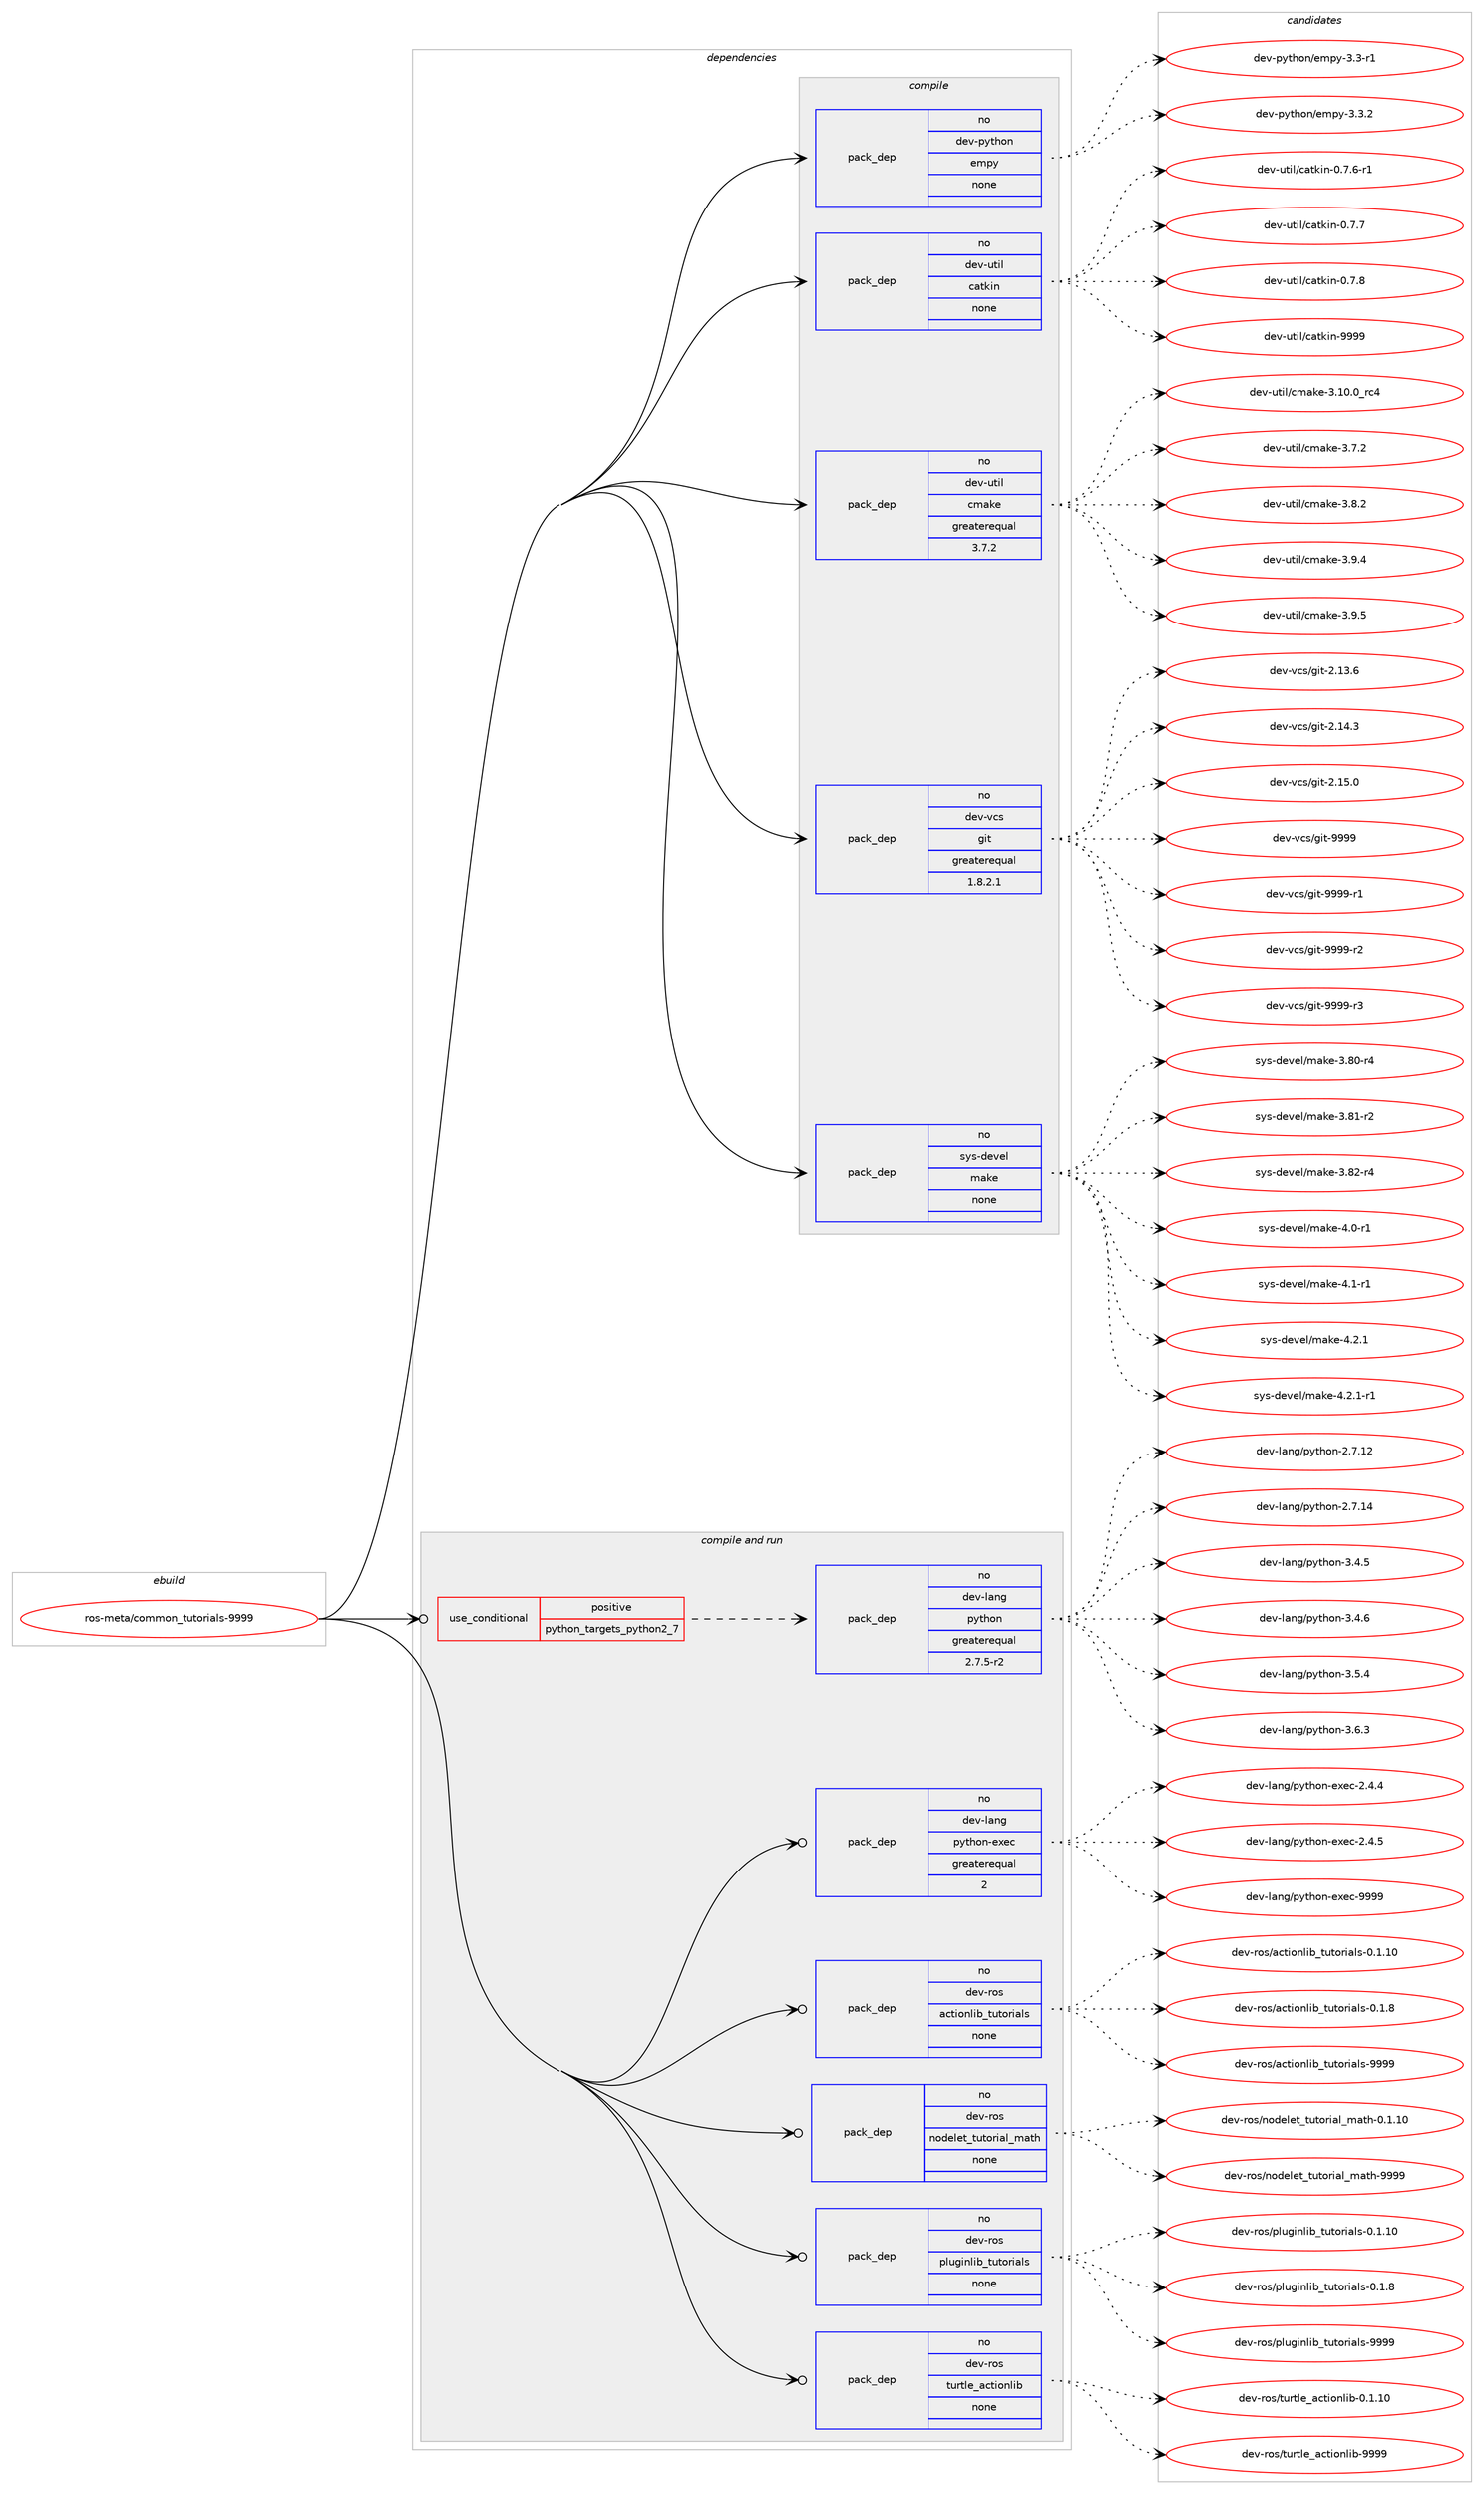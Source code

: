 digraph prolog {

# *************
# Graph options
# *************

newrank=true;
concentrate=true;
compound=true;
graph [rankdir=LR,fontname=Helvetica,fontsize=10,ranksep=1.5];#, ranksep=2.5, nodesep=0.2];
edge  [arrowhead=vee];
node  [fontname=Helvetica,fontsize=10];

# **********
# The ebuild
# **********

subgraph cluster_leftcol {
color=gray;
rank=same;
label=<<i>ebuild</i>>;
id [label="ros-meta/common_tutorials-9999", color=red, width=4, href="../ros-meta/common_tutorials-9999.svg"];
}

# ****************
# The dependencies
# ****************

subgraph cluster_midcol {
color=gray;
label=<<i>dependencies</i>>;
subgraph cluster_compile {
fillcolor="#eeeeee";
style=filled;
label=<<i>compile</i>>;
subgraph pack324437 {
dependency441015 [label=<<TABLE BORDER="0" CELLBORDER="1" CELLSPACING="0" CELLPADDING="4" WIDTH="220"><TR><TD ROWSPAN="6" CELLPADDING="30">pack_dep</TD></TR><TR><TD WIDTH="110">no</TD></TR><TR><TD>dev-python</TD></TR><TR><TD>empy</TD></TR><TR><TD>none</TD></TR><TR><TD></TD></TR></TABLE>>, shape=none, color=blue];
}
id:e -> dependency441015:w [weight=20,style="solid",arrowhead="vee"];
subgraph pack324438 {
dependency441016 [label=<<TABLE BORDER="0" CELLBORDER="1" CELLSPACING="0" CELLPADDING="4" WIDTH="220"><TR><TD ROWSPAN="6" CELLPADDING="30">pack_dep</TD></TR><TR><TD WIDTH="110">no</TD></TR><TR><TD>dev-util</TD></TR><TR><TD>catkin</TD></TR><TR><TD>none</TD></TR><TR><TD></TD></TR></TABLE>>, shape=none, color=blue];
}
id:e -> dependency441016:w [weight=20,style="solid",arrowhead="vee"];
subgraph pack324439 {
dependency441017 [label=<<TABLE BORDER="0" CELLBORDER="1" CELLSPACING="0" CELLPADDING="4" WIDTH="220"><TR><TD ROWSPAN="6" CELLPADDING="30">pack_dep</TD></TR><TR><TD WIDTH="110">no</TD></TR><TR><TD>dev-util</TD></TR><TR><TD>cmake</TD></TR><TR><TD>greaterequal</TD></TR><TR><TD>3.7.2</TD></TR></TABLE>>, shape=none, color=blue];
}
id:e -> dependency441017:w [weight=20,style="solid",arrowhead="vee"];
subgraph pack324440 {
dependency441018 [label=<<TABLE BORDER="0" CELLBORDER="1" CELLSPACING="0" CELLPADDING="4" WIDTH="220"><TR><TD ROWSPAN="6" CELLPADDING="30">pack_dep</TD></TR><TR><TD WIDTH="110">no</TD></TR><TR><TD>dev-vcs</TD></TR><TR><TD>git</TD></TR><TR><TD>greaterequal</TD></TR><TR><TD>1.8.2.1</TD></TR></TABLE>>, shape=none, color=blue];
}
id:e -> dependency441018:w [weight=20,style="solid",arrowhead="vee"];
subgraph pack324441 {
dependency441019 [label=<<TABLE BORDER="0" CELLBORDER="1" CELLSPACING="0" CELLPADDING="4" WIDTH="220"><TR><TD ROWSPAN="6" CELLPADDING="30">pack_dep</TD></TR><TR><TD WIDTH="110">no</TD></TR><TR><TD>sys-devel</TD></TR><TR><TD>make</TD></TR><TR><TD>none</TD></TR><TR><TD></TD></TR></TABLE>>, shape=none, color=blue];
}
id:e -> dependency441019:w [weight=20,style="solid",arrowhead="vee"];
}
subgraph cluster_compileandrun {
fillcolor="#eeeeee";
style=filled;
label=<<i>compile and run</i>>;
subgraph cond108929 {
dependency441020 [label=<<TABLE BORDER="0" CELLBORDER="1" CELLSPACING="0" CELLPADDING="4"><TR><TD ROWSPAN="3" CELLPADDING="10">use_conditional</TD></TR><TR><TD>positive</TD></TR><TR><TD>python_targets_python2_7</TD></TR></TABLE>>, shape=none, color=red];
subgraph pack324442 {
dependency441021 [label=<<TABLE BORDER="0" CELLBORDER="1" CELLSPACING="0" CELLPADDING="4" WIDTH="220"><TR><TD ROWSPAN="6" CELLPADDING="30">pack_dep</TD></TR><TR><TD WIDTH="110">no</TD></TR><TR><TD>dev-lang</TD></TR><TR><TD>python</TD></TR><TR><TD>greaterequal</TD></TR><TR><TD>2.7.5-r2</TD></TR></TABLE>>, shape=none, color=blue];
}
dependency441020:e -> dependency441021:w [weight=20,style="dashed",arrowhead="vee"];
}
id:e -> dependency441020:w [weight=20,style="solid",arrowhead="odotvee"];
subgraph pack324443 {
dependency441022 [label=<<TABLE BORDER="0" CELLBORDER="1" CELLSPACING="0" CELLPADDING="4" WIDTH="220"><TR><TD ROWSPAN="6" CELLPADDING="30">pack_dep</TD></TR><TR><TD WIDTH="110">no</TD></TR><TR><TD>dev-lang</TD></TR><TR><TD>python-exec</TD></TR><TR><TD>greaterequal</TD></TR><TR><TD>2</TD></TR></TABLE>>, shape=none, color=blue];
}
id:e -> dependency441022:w [weight=20,style="solid",arrowhead="odotvee"];
subgraph pack324444 {
dependency441023 [label=<<TABLE BORDER="0" CELLBORDER="1" CELLSPACING="0" CELLPADDING="4" WIDTH="220"><TR><TD ROWSPAN="6" CELLPADDING="30">pack_dep</TD></TR><TR><TD WIDTH="110">no</TD></TR><TR><TD>dev-ros</TD></TR><TR><TD>actionlib_tutorials</TD></TR><TR><TD>none</TD></TR><TR><TD></TD></TR></TABLE>>, shape=none, color=blue];
}
id:e -> dependency441023:w [weight=20,style="solid",arrowhead="odotvee"];
subgraph pack324445 {
dependency441024 [label=<<TABLE BORDER="0" CELLBORDER="1" CELLSPACING="0" CELLPADDING="4" WIDTH="220"><TR><TD ROWSPAN="6" CELLPADDING="30">pack_dep</TD></TR><TR><TD WIDTH="110">no</TD></TR><TR><TD>dev-ros</TD></TR><TR><TD>nodelet_tutorial_math</TD></TR><TR><TD>none</TD></TR><TR><TD></TD></TR></TABLE>>, shape=none, color=blue];
}
id:e -> dependency441024:w [weight=20,style="solid",arrowhead="odotvee"];
subgraph pack324446 {
dependency441025 [label=<<TABLE BORDER="0" CELLBORDER="1" CELLSPACING="0" CELLPADDING="4" WIDTH="220"><TR><TD ROWSPAN="6" CELLPADDING="30">pack_dep</TD></TR><TR><TD WIDTH="110">no</TD></TR><TR><TD>dev-ros</TD></TR><TR><TD>pluginlib_tutorials</TD></TR><TR><TD>none</TD></TR><TR><TD></TD></TR></TABLE>>, shape=none, color=blue];
}
id:e -> dependency441025:w [weight=20,style="solid",arrowhead="odotvee"];
subgraph pack324447 {
dependency441026 [label=<<TABLE BORDER="0" CELLBORDER="1" CELLSPACING="0" CELLPADDING="4" WIDTH="220"><TR><TD ROWSPAN="6" CELLPADDING="30">pack_dep</TD></TR><TR><TD WIDTH="110">no</TD></TR><TR><TD>dev-ros</TD></TR><TR><TD>turtle_actionlib</TD></TR><TR><TD>none</TD></TR><TR><TD></TD></TR></TABLE>>, shape=none, color=blue];
}
id:e -> dependency441026:w [weight=20,style="solid",arrowhead="odotvee"];
}
subgraph cluster_run {
fillcolor="#eeeeee";
style=filled;
label=<<i>run</i>>;
}
}

# **************
# The candidates
# **************

subgraph cluster_choices {
rank=same;
color=gray;
label=<<i>candidates</i>>;

subgraph choice324437 {
color=black;
nodesep=1;
choice1001011184511212111610411111047101109112121455146514511449 [label="dev-python/empy-3.3-r1", color=red, width=4,href="../dev-python/empy-3.3-r1.svg"];
choice1001011184511212111610411111047101109112121455146514650 [label="dev-python/empy-3.3.2", color=red, width=4,href="../dev-python/empy-3.3.2.svg"];
dependency441015:e -> choice1001011184511212111610411111047101109112121455146514511449:w [style=dotted,weight="100"];
dependency441015:e -> choice1001011184511212111610411111047101109112121455146514650:w [style=dotted,weight="100"];
}
subgraph choice324438 {
color=black;
nodesep=1;
choice100101118451171161051084799971161071051104548465546544511449 [label="dev-util/catkin-0.7.6-r1", color=red, width=4,href="../dev-util/catkin-0.7.6-r1.svg"];
choice10010111845117116105108479997116107105110454846554655 [label="dev-util/catkin-0.7.7", color=red, width=4,href="../dev-util/catkin-0.7.7.svg"];
choice10010111845117116105108479997116107105110454846554656 [label="dev-util/catkin-0.7.8", color=red, width=4,href="../dev-util/catkin-0.7.8.svg"];
choice100101118451171161051084799971161071051104557575757 [label="dev-util/catkin-9999", color=red, width=4,href="../dev-util/catkin-9999.svg"];
dependency441016:e -> choice100101118451171161051084799971161071051104548465546544511449:w [style=dotted,weight="100"];
dependency441016:e -> choice10010111845117116105108479997116107105110454846554655:w [style=dotted,weight="100"];
dependency441016:e -> choice10010111845117116105108479997116107105110454846554656:w [style=dotted,weight="100"];
dependency441016:e -> choice100101118451171161051084799971161071051104557575757:w [style=dotted,weight="100"];
}
subgraph choice324439 {
color=black;
nodesep=1;
choice1001011184511711610510847991099710710145514649484648951149952 [label="dev-util/cmake-3.10.0_rc4", color=red, width=4,href="../dev-util/cmake-3.10.0_rc4.svg"];
choice10010111845117116105108479910997107101455146554650 [label="dev-util/cmake-3.7.2", color=red, width=4,href="../dev-util/cmake-3.7.2.svg"];
choice10010111845117116105108479910997107101455146564650 [label="dev-util/cmake-3.8.2", color=red, width=4,href="../dev-util/cmake-3.8.2.svg"];
choice10010111845117116105108479910997107101455146574652 [label="dev-util/cmake-3.9.4", color=red, width=4,href="../dev-util/cmake-3.9.4.svg"];
choice10010111845117116105108479910997107101455146574653 [label="dev-util/cmake-3.9.5", color=red, width=4,href="../dev-util/cmake-3.9.5.svg"];
dependency441017:e -> choice1001011184511711610510847991099710710145514649484648951149952:w [style=dotted,weight="100"];
dependency441017:e -> choice10010111845117116105108479910997107101455146554650:w [style=dotted,weight="100"];
dependency441017:e -> choice10010111845117116105108479910997107101455146564650:w [style=dotted,weight="100"];
dependency441017:e -> choice10010111845117116105108479910997107101455146574652:w [style=dotted,weight="100"];
dependency441017:e -> choice10010111845117116105108479910997107101455146574653:w [style=dotted,weight="100"];
}
subgraph choice324440 {
color=black;
nodesep=1;
choice10010111845118991154710310511645504649514654 [label="dev-vcs/git-2.13.6", color=red, width=4,href="../dev-vcs/git-2.13.6.svg"];
choice10010111845118991154710310511645504649524651 [label="dev-vcs/git-2.14.3", color=red, width=4,href="../dev-vcs/git-2.14.3.svg"];
choice10010111845118991154710310511645504649534648 [label="dev-vcs/git-2.15.0", color=red, width=4,href="../dev-vcs/git-2.15.0.svg"];
choice1001011184511899115471031051164557575757 [label="dev-vcs/git-9999", color=red, width=4,href="../dev-vcs/git-9999.svg"];
choice10010111845118991154710310511645575757574511449 [label="dev-vcs/git-9999-r1", color=red, width=4,href="../dev-vcs/git-9999-r1.svg"];
choice10010111845118991154710310511645575757574511450 [label="dev-vcs/git-9999-r2", color=red, width=4,href="../dev-vcs/git-9999-r2.svg"];
choice10010111845118991154710310511645575757574511451 [label="dev-vcs/git-9999-r3", color=red, width=4,href="../dev-vcs/git-9999-r3.svg"];
dependency441018:e -> choice10010111845118991154710310511645504649514654:w [style=dotted,weight="100"];
dependency441018:e -> choice10010111845118991154710310511645504649524651:w [style=dotted,weight="100"];
dependency441018:e -> choice10010111845118991154710310511645504649534648:w [style=dotted,weight="100"];
dependency441018:e -> choice1001011184511899115471031051164557575757:w [style=dotted,weight="100"];
dependency441018:e -> choice10010111845118991154710310511645575757574511449:w [style=dotted,weight="100"];
dependency441018:e -> choice10010111845118991154710310511645575757574511450:w [style=dotted,weight="100"];
dependency441018:e -> choice10010111845118991154710310511645575757574511451:w [style=dotted,weight="100"];
}
subgraph choice324441 {
color=black;
nodesep=1;
choice11512111545100101118101108471099710710145514656484511452 [label="sys-devel/make-3.80-r4", color=red, width=4,href="../sys-devel/make-3.80-r4.svg"];
choice11512111545100101118101108471099710710145514656494511450 [label="sys-devel/make-3.81-r2", color=red, width=4,href="../sys-devel/make-3.81-r2.svg"];
choice11512111545100101118101108471099710710145514656504511452 [label="sys-devel/make-3.82-r4", color=red, width=4,href="../sys-devel/make-3.82-r4.svg"];
choice115121115451001011181011084710997107101455246484511449 [label="sys-devel/make-4.0-r1", color=red, width=4,href="../sys-devel/make-4.0-r1.svg"];
choice115121115451001011181011084710997107101455246494511449 [label="sys-devel/make-4.1-r1", color=red, width=4,href="../sys-devel/make-4.1-r1.svg"];
choice115121115451001011181011084710997107101455246504649 [label="sys-devel/make-4.2.1", color=red, width=4,href="../sys-devel/make-4.2.1.svg"];
choice1151211154510010111810110847109971071014552465046494511449 [label="sys-devel/make-4.2.1-r1", color=red, width=4,href="../sys-devel/make-4.2.1-r1.svg"];
dependency441019:e -> choice11512111545100101118101108471099710710145514656484511452:w [style=dotted,weight="100"];
dependency441019:e -> choice11512111545100101118101108471099710710145514656494511450:w [style=dotted,weight="100"];
dependency441019:e -> choice11512111545100101118101108471099710710145514656504511452:w [style=dotted,weight="100"];
dependency441019:e -> choice115121115451001011181011084710997107101455246484511449:w [style=dotted,weight="100"];
dependency441019:e -> choice115121115451001011181011084710997107101455246494511449:w [style=dotted,weight="100"];
dependency441019:e -> choice115121115451001011181011084710997107101455246504649:w [style=dotted,weight="100"];
dependency441019:e -> choice1151211154510010111810110847109971071014552465046494511449:w [style=dotted,weight="100"];
}
subgraph choice324442 {
color=black;
nodesep=1;
choice10010111845108971101034711212111610411111045504655464950 [label="dev-lang/python-2.7.12", color=red, width=4,href="../dev-lang/python-2.7.12.svg"];
choice10010111845108971101034711212111610411111045504655464952 [label="dev-lang/python-2.7.14", color=red, width=4,href="../dev-lang/python-2.7.14.svg"];
choice100101118451089711010347112121116104111110455146524653 [label="dev-lang/python-3.4.5", color=red, width=4,href="../dev-lang/python-3.4.5.svg"];
choice100101118451089711010347112121116104111110455146524654 [label="dev-lang/python-3.4.6", color=red, width=4,href="../dev-lang/python-3.4.6.svg"];
choice100101118451089711010347112121116104111110455146534652 [label="dev-lang/python-3.5.4", color=red, width=4,href="../dev-lang/python-3.5.4.svg"];
choice100101118451089711010347112121116104111110455146544651 [label="dev-lang/python-3.6.3", color=red, width=4,href="../dev-lang/python-3.6.3.svg"];
dependency441021:e -> choice10010111845108971101034711212111610411111045504655464950:w [style=dotted,weight="100"];
dependency441021:e -> choice10010111845108971101034711212111610411111045504655464952:w [style=dotted,weight="100"];
dependency441021:e -> choice100101118451089711010347112121116104111110455146524653:w [style=dotted,weight="100"];
dependency441021:e -> choice100101118451089711010347112121116104111110455146524654:w [style=dotted,weight="100"];
dependency441021:e -> choice100101118451089711010347112121116104111110455146534652:w [style=dotted,weight="100"];
dependency441021:e -> choice100101118451089711010347112121116104111110455146544651:w [style=dotted,weight="100"];
}
subgraph choice324443 {
color=black;
nodesep=1;
choice1001011184510897110103471121211161041111104510112010199455046524652 [label="dev-lang/python-exec-2.4.4", color=red, width=4,href="../dev-lang/python-exec-2.4.4.svg"];
choice1001011184510897110103471121211161041111104510112010199455046524653 [label="dev-lang/python-exec-2.4.5", color=red, width=4,href="../dev-lang/python-exec-2.4.5.svg"];
choice10010111845108971101034711212111610411111045101120101994557575757 [label="dev-lang/python-exec-9999", color=red, width=4,href="../dev-lang/python-exec-9999.svg"];
dependency441022:e -> choice1001011184510897110103471121211161041111104510112010199455046524652:w [style=dotted,weight="100"];
dependency441022:e -> choice1001011184510897110103471121211161041111104510112010199455046524653:w [style=dotted,weight="100"];
dependency441022:e -> choice10010111845108971101034711212111610411111045101120101994557575757:w [style=dotted,weight="100"];
}
subgraph choice324444 {
color=black;
nodesep=1;
choice1001011184511411111547979911610511111010810598951161171161111141059710811545484649464948 [label="dev-ros/actionlib_tutorials-0.1.10", color=red, width=4,href="../dev-ros/actionlib_tutorials-0.1.10.svg"];
choice10010111845114111115479799116105111110108105989511611711611111410597108115454846494656 [label="dev-ros/actionlib_tutorials-0.1.8", color=red, width=4,href="../dev-ros/actionlib_tutorials-0.1.8.svg"];
choice100101118451141111154797991161051111101081059895116117116111114105971081154557575757 [label="dev-ros/actionlib_tutorials-9999", color=red, width=4,href="../dev-ros/actionlib_tutorials-9999.svg"];
dependency441023:e -> choice1001011184511411111547979911610511111010810598951161171161111141059710811545484649464948:w [style=dotted,weight="100"];
dependency441023:e -> choice10010111845114111115479799116105111110108105989511611711611111410597108115454846494656:w [style=dotted,weight="100"];
dependency441023:e -> choice100101118451141111154797991161051111101081059895116117116111114105971081154557575757:w [style=dotted,weight="100"];
}
subgraph choice324445 {
color=black;
nodesep=1;
choice10010111845114111115471101111001011081011169511611711611111410597108951099711610445484649464948 [label="dev-ros/nodelet_tutorial_math-0.1.10", color=red, width=4,href="../dev-ros/nodelet_tutorial_math-0.1.10.svg"];
choice1001011184511411111547110111100101108101116951161171161111141059710895109971161044557575757 [label="dev-ros/nodelet_tutorial_math-9999", color=red, width=4,href="../dev-ros/nodelet_tutorial_math-9999.svg"];
dependency441024:e -> choice10010111845114111115471101111001011081011169511611711611111410597108951099711610445484649464948:w [style=dotted,weight="100"];
dependency441024:e -> choice1001011184511411111547110111100101108101116951161171161111141059710895109971161044557575757:w [style=dotted,weight="100"];
}
subgraph choice324446 {
color=black;
nodesep=1;
choice100101118451141111154711210811710310511010810598951161171161111141059710811545484649464948 [label="dev-ros/pluginlib_tutorials-0.1.10", color=red, width=4,href="../dev-ros/pluginlib_tutorials-0.1.10.svg"];
choice1001011184511411111547112108117103105110108105989511611711611111410597108115454846494656 [label="dev-ros/pluginlib_tutorials-0.1.8", color=red, width=4,href="../dev-ros/pluginlib_tutorials-0.1.8.svg"];
choice10010111845114111115471121081171031051101081059895116117116111114105971081154557575757 [label="dev-ros/pluginlib_tutorials-9999", color=red, width=4,href="../dev-ros/pluginlib_tutorials-9999.svg"];
dependency441025:e -> choice100101118451141111154711210811710310511010810598951161171161111141059710811545484649464948:w [style=dotted,weight="100"];
dependency441025:e -> choice1001011184511411111547112108117103105110108105989511611711611111410597108115454846494656:w [style=dotted,weight="100"];
dependency441025:e -> choice10010111845114111115471121081171031051101081059895116117116111114105971081154557575757:w [style=dotted,weight="100"];
}
subgraph choice324447 {
color=black;
nodesep=1;
choice10010111845114111115471161171141161081019597991161051111101081059845484649464948 [label="dev-ros/turtle_actionlib-0.1.10", color=red, width=4,href="../dev-ros/turtle_actionlib-0.1.10.svg"];
choice1001011184511411111547116117114116108101959799116105111110108105984557575757 [label="dev-ros/turtle_actionlib-9999", color=red, width=4,href="../dev-ros/turtle_actionlib-9999.svg"];
dependency441026:e -> choice10010111845114111115471161171141161081019597991161051111101081059845484649464948:w [style=dotted,weight="100"];
dependency441026:e -> choice1001011184511411111547116117114116108101959799116105111110108105984557575757:w [style=dotted,weight="100"];
}
}

}
